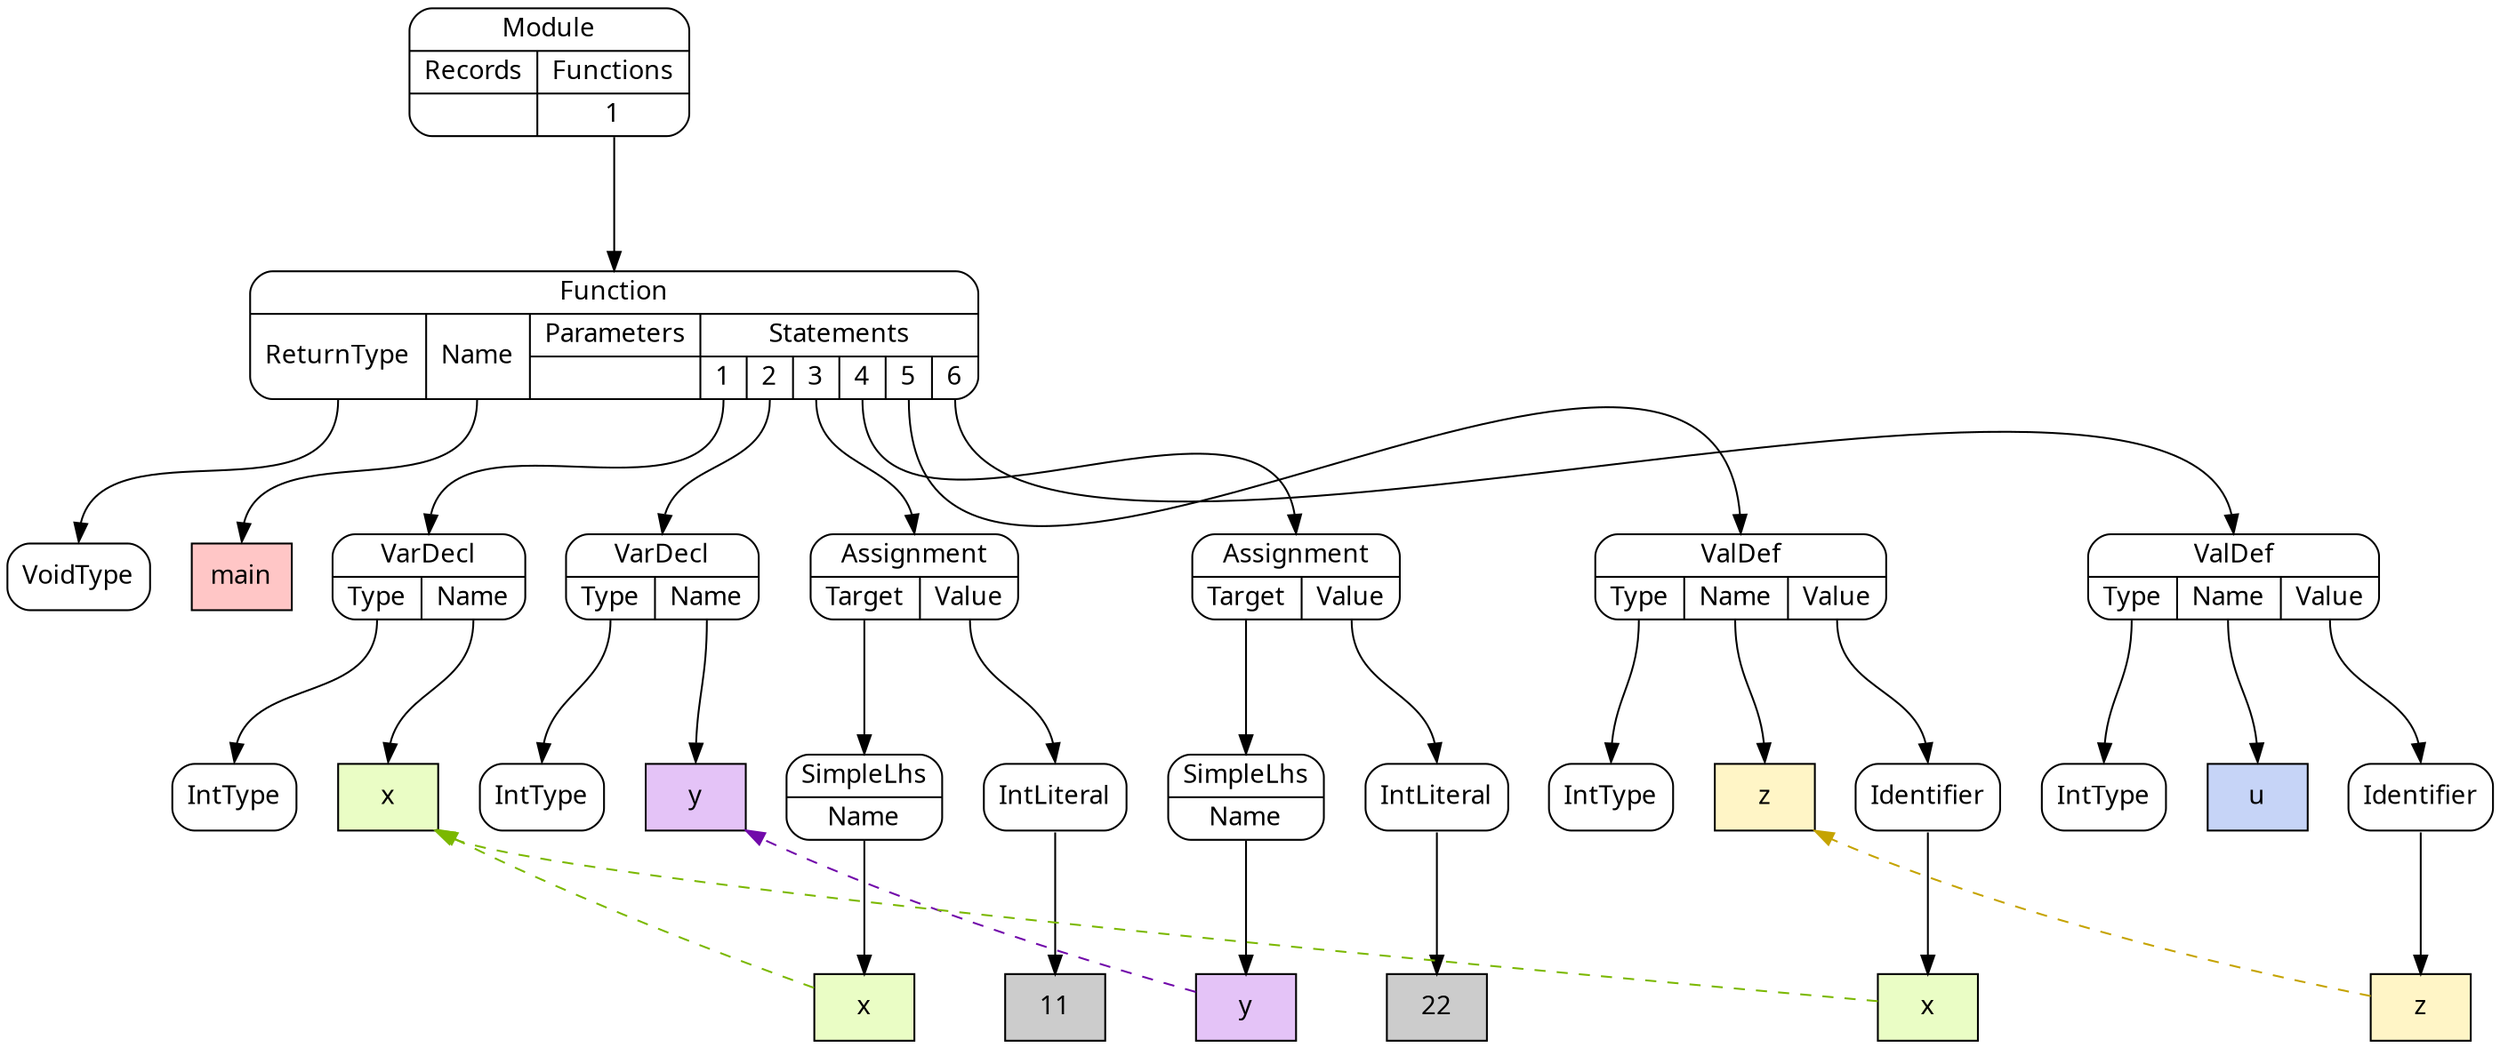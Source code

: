 digraph {
node [shape=Mrecord, style=filled, fillcolor=white, fontname="Calibri"];
graph [ordering=out, nodesep=0.3, ranksep=1];

# SimpleNode VoidType
node0 [label="VoidType", tooltip="VoidType"]

# DeclarationLiteral main
node1 [shape=box, label="main", fillcolor="#FFC6C6", tooltip="main"]

# SimpleNode IntType
node2 [label="IntType", tooltip="IntType"]

# DeclarationLiteral x
node3 [shape=box, label="x", fillcolor="#EAFDC5", tooltip="x"]

# PortNode VarDecl
node4:p0:s -> node2:n
node4:p1:s -> node3:n
node4 [label="{VarDecl|{<p0>Type|<p1>Name}}", tooltip="VarDecl"]

# SimpleNode IntType
node5 [label="IntType", tooltip="IntType"]

# DeclarationLiteral y
node6 [shape=box, label="y", fillcolor="#E4C3F7", tooltip="y"]

# PortNode VarDecl
node7:p0:s -> node5:n
node7:p1:s -> node6:n
node7 [label="{VarDecl|{<p0>Type|<p1>Name}}", tooltip="VarDecl"]

# ReferenceLiteral x
node8 -> node3 [style=dashed, constraint=false, color="#7BB800"]
node8 [shape=box, label="x", fillcolor="#EAFDC5", tooltip="x"]

# PortNode SimpleLhs
node9:p0:s -> node8:n
node9 [label="{SimpleLhs|{<p0>Name}}", tooltip="SimpleLhs"]

# Literal 11
node10 [shape=box, label="11", fillcolor="#cccccc", tooltip="11"]

# SimpleNode IntLiteral
node11:s -> node10:n
node11 [label="IntLiteral", tooltip="IntLiteral"]

# PortNode Assignment
node12:p0:s -> node9:n
node12:p1:s -> node11:n
node12 [label="{Assignment|{<p0>Target|<p1>Value}}", tooltip="Assignment"]

# ReferenceLiteral y
node13 -> node6 [style=dashed, constraint=false, color="#7109AA"]
node13 [shape=box, label="y", fillcolor="#E4C3F7", tooltip="y"]

# PortNode SimpleLhs
node14:p0:s -> node13:n
node14 [label="{SimpleLhs|{<p0>Name}}", tooltip="SimpleLhs"]

# Literal 22
node15 [shape=box, label="22", fillcolor="#cccccc", tooltip="22"]

# SimpleNode IntLiteral
node16:s -> node15:n
node16 [label="IntLiteral", tooltip="IntLiteral"]

# PortNode Assignment
node17:p0:s -> node14:n
node17:p1:s -> node16:n
node17 [label="{Assignment|{<p0>Target|<p1>Value}}", tooltip="Assignment"]

# SimpleNode IntType
node18 [label="IntType", tooltip="IntType"]

# DeclarationLiteral z
node19 [shape=box, label="z", fillcolor="#FFF5C6", tooltip="z"]

# ReferenceLiteral x
node20 -> node3 [style=dashed, constraint=false, color="#7BB800"]
node20 [shape=box, label="x", fillcolor="#EAFDC5", tooltip="x"]

# SimpleNode Identifier
node21:s -> node20:n
node21 [label="Identifier", tooltip="Identifier"]

# PortNode ValDef
node22:p0:s -> node18:n
node22:p1:s -> node19:n
node22:p2:s -> node21:n
node22 [label="{ValDef|{<p0>Type|<p1>Name|<p2>Value}}", tooltip="ValDef"]

# SimpleNode IntType
node23 [label="IntType", tooltip="IntType"]

# DeclarationLiteral u
node24 [shape=box, label="u", fillcolor="#C6D4F7", tooltip="u"]

# ReferenceLiteral z
node25 -> node19 [style=dashed, constraint=false, color="#C5A300"]
node25 [shape=box, label="z", fillcolor="#FFF5C6", tooltip="z"]

# SimpleNode Identifier
node26:s -> node25:n
node26 [label="Identifier", tooltip="Identifier"]

# PortNode ValDef
node27:p0:s -> node23:n
node27:p1:s -> node24:n
node27:p2:s -> node26:n
node27 [label="{ValDef|{<p0>Type|<p1>Name|<p2>Value}}", tooltip="ValDef"]

# PortNode Function
node28:p0:s -> node0:n
node28:p1:s -> node1:n
node28:p3_0:s -> node4:n
node28:p3_1:s -> node7:n
node28:p3_2:s -> node12:n
node28:p3_3:s -> node17:n
node28:p3_4:s -> node22:n
node28:p3_5:s -> node27:n
node28 [label="{Function|{<p0>ReturnType|<p1>Name|{Parameters|{}}|{Statements|{<p3_0>1|<p3_1>2|<p3_2>3|<p3_3>4|<p3_4>5|<p3_5>6}}}}", tooltip="Function"]

# PortNode Module
node29:p1_0:s -> node28:n
node29 [label="{Module|{{Records|{}}|{Functions|{<p1_0>1}}}}", tooltip="Module"]

}
